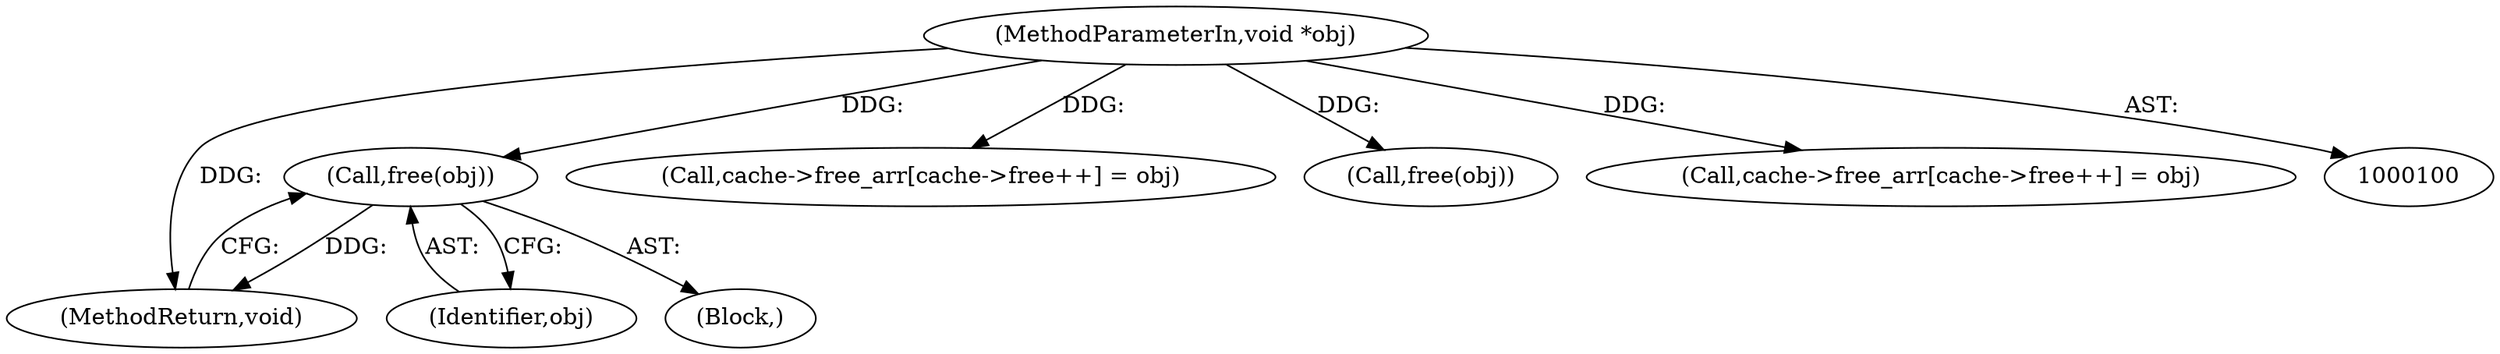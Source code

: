 digraph "0_viabtc_exchange_server_4a7c27bfe98f409623d4d857894d017ff0672cc9#diff-515c81af848352583bff286d6224875f_0@API" {
"1000175" [label="(Call,free(obj))"];
"1000102" [label="(MethodParameterIn,void *obj)"];
"1000176" [label="(Identifier,obj)"];
"1000181" [label="(MethodReturn,void)"];
"1000174" [label="(Block,)"];
"1000102" [label="(MethodParameterIn,void *obj)"];
"1000175" [label="(Call,free(obj))"];
"1000113" [label="(Call,cache->free_arr[cache->free++] = obj)"];
"1000179" [label="(Call,free(obj))"];
"1000163" [label="(Call,cache->free_arr[cache->free++] = obj)"];
"1000175" -> "1000174"  [label="AST: "];
"1000175" -> "1000176"  [label="CFG: "];
"1000176" -> "1000175"  [label="AST: "];
"1000181" -> "1000175"  [label="CFG: "];
"1000175" -> "1000181"  [label="DDG: "];
"1000102" -> "1000175"  [label="DDG: "];
"1000102" -> "1000100"  [label="AST: "];
"1000102" -> "1000181"  [label="DDG: "];
"1000102" -> "1000113"  [label="DDG: "];
"1000102" -> "1000163"  [label="DDG: "];
"1000102" -> "1000179"  [label="DDG: "];
}
